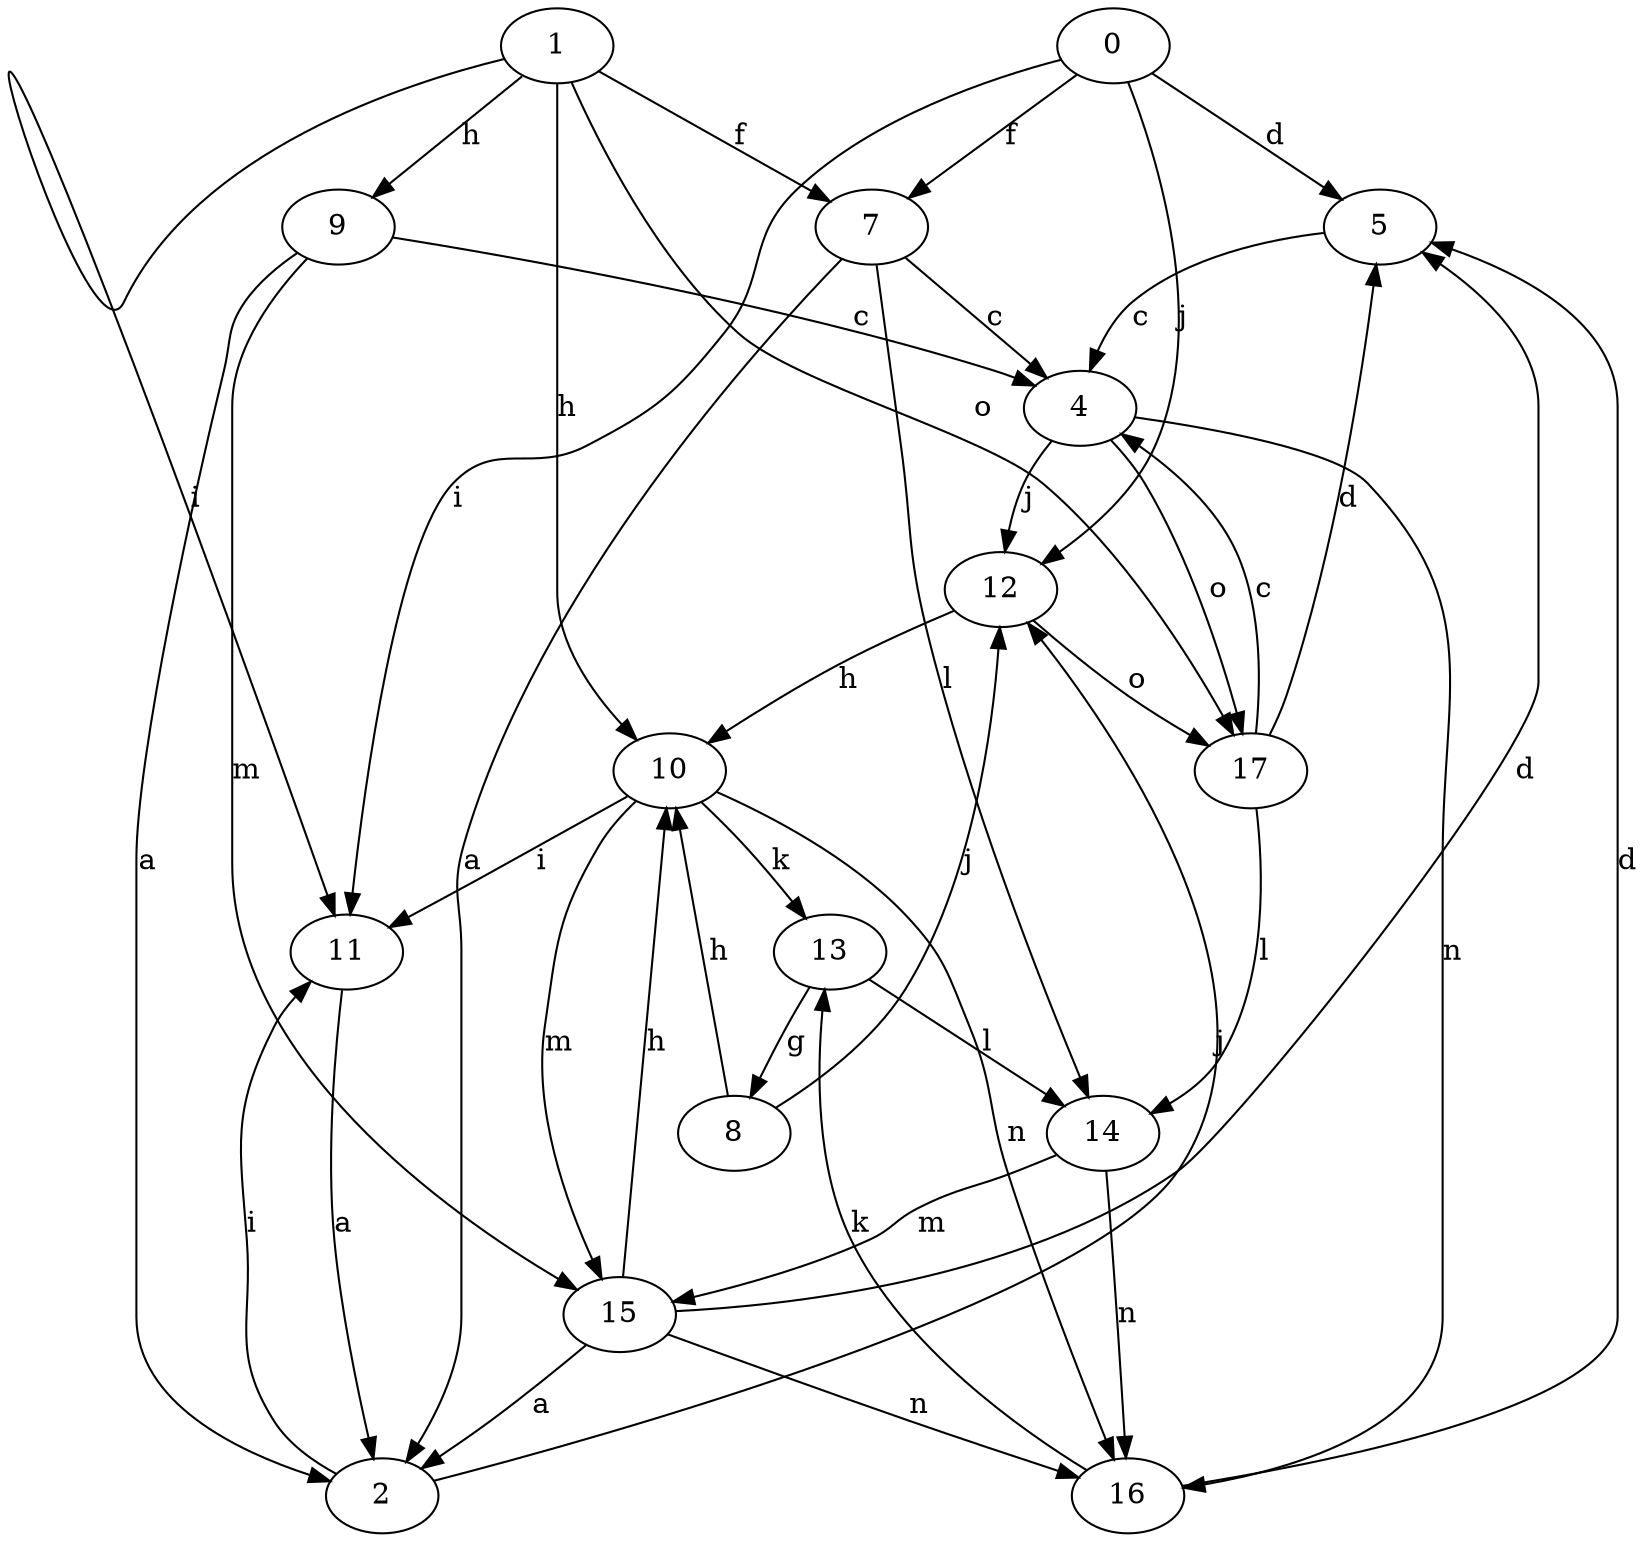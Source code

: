 strict digraph  {
0;
1;
2;
4;
5;
7;
8;
9;
10;
11;
12;
13;
14;
15;
16;
17;
0 -> 5  [label=d];
0 -> 7  [label=f];
0 -> 11  [label=i];
0 -> 12  [label=j];
1 -> 7  [label=f];
1 -> 9  [label=h];
1 -> 10  [label=h];
1 -> 11  [label=i];
1 -> 17  [label=o];
2 -> 11  [label=i];
2 -> 12  [label=j];
4 -> 12  [label=j];
4 -> 16  [label=n];
4 -> 17  [label=o];
5 -> 4  [label=c];
7 -> 2  [label=a];
7 -> 4  [label=c];
7 -> 14  [label=l];
8 -> 10  [label=h];
8 -> 12  [label=j];
9 -> 2  [label=a];
9 -> 4  [label=c];
9 -> 15  [label=m];
10 -> 11  [label=i];
10 -> 13  [label=k];
10 -> 15  [label=m];
10 -> 16  [label=n];
11 -> 2  [label=a];
12 -> 10  [label=h];
12 -> 17  [label=o];
13 -> 8  [label=g];
13 -> 14  [label=l];
14 -> 15  [label=m];
14 -> 16  [label=n];
15 -> 2  [label=a];
15 -> 5  [label=d];
15 -> 10  [label=h];
15 -> 16  [label=n];
16 -> 5  [label=d];
16 -> 13  [label=k];
17 -> 4  [label=c];
17 -> 5  [label=d];
17 -> 14  [label=l];
}
